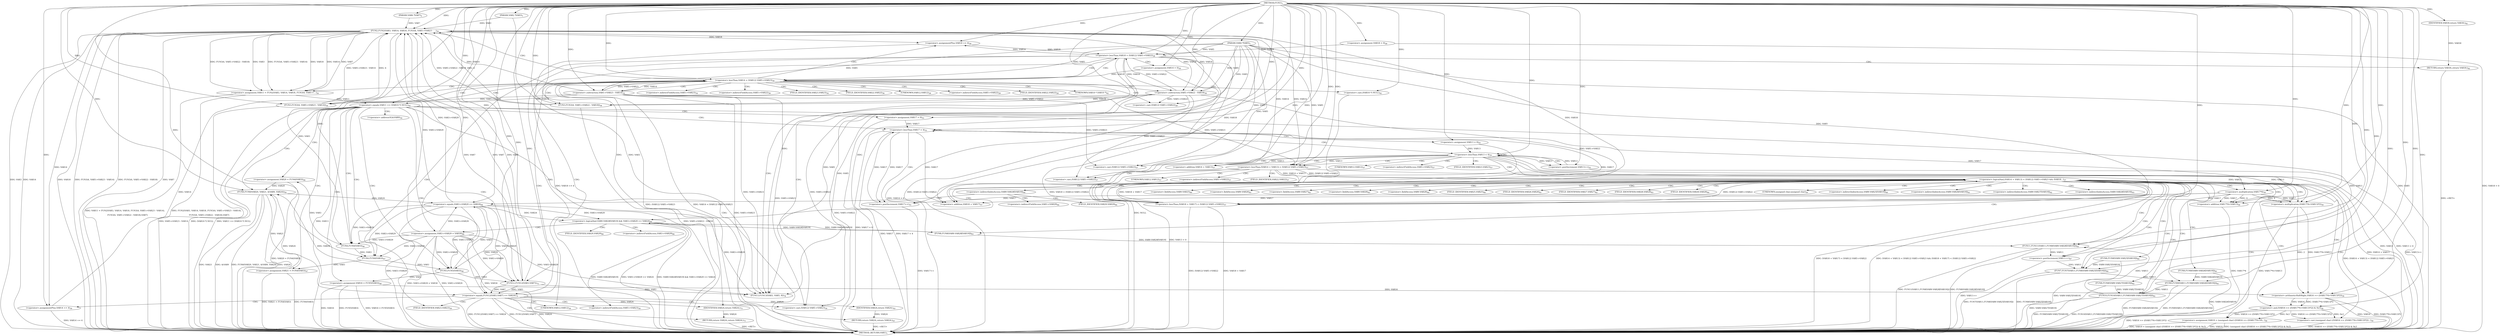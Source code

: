 digraph "FUN1" {  
"8" [label = <(METHOD,FUN1)<SUB>1</SUB>> ]
"228" [label = <(METHOD_RETURN,VAR1)<SUB>1</SUB>> ]
"9" [label = <(PARAM,VAR2 *VAR3)<SUB>1</SUB>> ]
"10" [label = <(PARAM,VAR4 *VAR5)<SUB>1</SUB>> ]
"11" [label = <(PARAM,VAR6 *VAR7)<SUB>2</SUB>> ]
"222" [label = <(FUN13,FUN13(VAR3, VAR5, 8))<SUB>78</SUB>> ]
"226" [label = <(RETURN,return VAR30;,return VAR30;)<SUB>82</SUB>> ]
"28" [label = <(&lt;operator&gt;.lessThan,VAR18 &lt; (VAR12) VAR5-&gt;VAR22)<SUB>28</SUB>> ]
"35" [label = <(&lt;operator&gt;.assignmentPlus,VAR18 += 4)<SUB>28</SUB>> ]
"227" [label = <(IDENTIFIER,VAR30,return VAR30;)<SUB>82</SUB>> ]
"25" [label = <(&lt;operator&gt;.assignment,VAR18 = 0)<SUB>28</SUB>> ]
"30" [label = <(&lt;operator&gt;.cast,(VAR12) VAR5-&gt;VAR22)<SUB>28</SUB>> ]
"44" [label = <(&lt;operator&gt;.lessThan,VAR14 &lt; (VAR12) VAR5-&gt;VAR23)<SUB>30</SUB>> ]
"51" [label = <(&lt;operator&gt;.assignmentPlus,VAR14 += 4)<SUB>30</SUB>> ]
"41" [label = <(&lt;operator&gt;.assignment,VAR14 = 0)<SUB>30</SUB>> ]
"55" [label = <(&lt;operator&gt;.assignment,VAR11 = FUN2(VAR3, VAR14, VAR18, FUN3(4, VAR5-&gt;...)<SUB>34</SUB>> ]
"85" [label = <(&lt;operator&gt;.assignment,VAR20 = FUN4(VAR3))<SUB>46</SUB>> ]
"89" [label = <(&lt;operator&gt;.assignment,VAR21 = FUN4(VAR3))<SUB>47</SUB>> ]
"93" [label = <(&lt;operator&gt;.assignment,VAR16 = FUN5(VAR3))<SUB>48</SUB>> ]
"97" [label = <(FUN6,FUN6(VAR20, VAR21, &amp;VAR9, VAR24))<SUB>50</SUB>> ]
"46" [label = <(&lt;operator&gt;.cast,(VAR12) VAR5-&gt;VAR23)<SUB>30</SUB>> ]
"77" [label = <(&lt;operator&gt;.equals,VAR11 == (VAR10 *) NULL)<SUB>42</SUB>> ]
"108" [label = <(&lt;operator&gt;.lessThan,VAR17 &lt; 4)<SUB>53</SUB>> ]
"111" [label = <(&lt;operator&gt;.postIncrement,VAR17++)<SUB>53</SUB>> ]
"214" [label = <(&lt;operator&gt;.equals,FUN12(VAR3,VAR7) == VAR24)<SUB>72</SUB>> ]
"57" [label = <(FUN2,FUN2(VAR3, VAR14, VAR18, FUN3(4, VAR5-&gt;VAR23 - ...)<SUB>34</SUB>> ]
"83" [label = <(RETURN,return VAR24;,return VAR24;)<SUB>43</SUB>> ]
"87" [label = <(FUN4,FUN4(VAR3))<SUB>46</SUB>> ]
"91" [label = <(FUN4,FUN4(VAR3))<SUB>47</SUB>> ]
"95" [label = <(FUN5,FUN5(VAR3))<SUB>48</SUB>> ]
"105" [label = <(&lt;operator&gt;.assignment,VAR17 = 0)<SUB>53</SUB>> ]
"220" [label = <(RETURN,return VAR24;,return VAR24;)<SUB>73</SUB>> ]
"61" [label = <(FUN3,FUN3(4, VAR5-&gt;VAR23 - VAR14))<SUB>34</SUB>> ]
"68" [label = <(FUN3,FUN3(4, VAR5-&gt;VAR22 - VAR18))<SUB>36</SUB>> ]
"79" [label = <(&lt;operator&gt;.cast,(VAR10 *) NULL)<SUB>42</SUB>> ]
"84" [label = <(IDENTIFIER,VAR24,return VAR24;)<SUB>43</SUB>> ]
"119" [label = <(&lt;operator&gt;.lessThan,VAR13 &lt; 4)<SUB>55</SUB>> ]
"122" [label = <(&lt;operator&gt;.postIncrement,VAR13++)<SUB>55</SUB>> ]
"215" [label = <(FUN12,FUN12(VAR3,VAR7))<SUB>72</SUB>> ]
"221" [label = <(IDENTIFIER,VAR24,return VAR24;)<SUB>73</SUB>> ]
"63" [label = <(&lt;operator&gt;.subtraction,VAR5-&gt;VAR23 - VAR14)<SUB>34</SUB>> ]
"70" [label = <(&lt;operator&gt;.subtraction,VAR5-&gt;VAR22 - VAR18)<SUB>36</SUB>> ]
"116" [label = <(&lt;operator&gt;.assignment,VAR13 = 0)<SUB>55</SUB>> ]
"126" [label = <(&lt;operator&gt;.logicalAnd,(VAR14 + VAR13) &lt; (VAR12) VAR5-&gt;VAR23 &amp;&amp; (VAR18...)<SUB>57</SUB>> ]
"146" [label = <(&lt;operator&gt;.assignment,VAR19 = (unsigned char) ((VAR16 &gt;&gt; ((VAR17*4+VA...)<SUB>59</SUB>> ]
"161" [label = <(FUN7,FUN7(VAR11,FUN8(VAR9.VAR25[VAR19])))<SUB>60</SUB>> ]
"169" [label = <(FUN9,FUN9(VAR11,FUN8(VAR9.VAR26[VAR19])))<SUB>61</SUB>> ]
"177" [label = <(FUN10,FUN10(VAR11,FUN8(VAR9.VAR27[VAR19])))<SUB>62</SUB>> ]
"185" [label = <(FUN11,FUN11(VAR11,FUN8(VAR9.VAR28[VAR19])))<SUB>63</SUB>> ]
"211" [label = <(&lt;operator&gt;.postIncrement,VAR11++)<SUB>67</SUB>> ]
"127" [label = <(&lt;operator&gt;.lessThan,(VAR14 + VAR13) &lt; (VAR12) VAR5-&gt;VAR23)<SUB>57</SUB>> ]
"136" [label = <(&lt;operator&gt;.lessThan,(VAR18 + VAR17) &lt; (VAR12) VAR5-&gt;VAR22)<SUB>57</SUB>> ]
"194" [label = <(&lt;operator&gt;.logicalAnd,VAR9.VAR28[VAR19] &amp;&amp; VAR3-&gt;VAR29 == VAR24)<SUB>64</SUB>> ]
"128" [label = <(&lt;operator&gt;.addition,VAR14 + VAR13)<SUB>57</SUB>> ]
"131" [label = <(&lt;operator&gt;.cast,(VAR12) VAR5-&gt;VAR23)<SUB>57</SUB>> ]
"137" [label = <(&lt;operator&gt;.addition,VAR18 + VAR17)<SUB>57</SUB>> ]
"140" [label = <(&lt;operator&gt;.cast,(VAR12) VAR5-&gt;VAR22)<SUB>57</SUB>> ]
"148" [label = <(&lt;operator&gt;.cast,(unsigned char) ((VAR16 &gt;&gt; ((VAR17*4+VAR13)*2))...)<SUB>59</SUB>> ]
"163" [label = <(FUN8,FUN8(VAR9.VAR25[VAR19]))<SUB>60</SUB>> ]
"171" [label = <(FUN8,FUN8(VAR9.VAR26[VAR19]))<SUB>61</SUB>> ]
"179" [label = <(FUN8,FUN8(VAR9.VAR27[VAR19]))<SUB>62</SUB>> ]
"187" [label = <(FUN8,FUN8(VAR9.VAR28[VAR19]))<SUB>63</SUB>> ]
"206" [label = <(&lt;operator&gt;.assignment,VAR3-&gt;VAR29 = VAR30)<SUB>66</SUB>> ]
"150" [label = <(&lt;operator&gt;.and,(VAR16 &gt;&gt; ((VAR17*4+VAR13)*2)) &amp; 0x3)<SUB>59</SUB>> ]
"200" [label = <(&lt;operator&gt;.equals,VAR3-&gt;VAR29 == VAR24)<SUB>64</SUB>> ]
"151" [label = <(&lt;operator&gt;.arithmeticShiftRight,VAR16 &gt;&gt; ((VAR17*4+VAR13)*2))<SUB>59</SUB>> ]
"153" [label = <(&lt;operator&gt;.multiplication,(VAR17*4+VAR13)*2)<SUB>59</SUB>> ]
"154" [label = <(&lt;operator&gt;.addition,VAR17*4+VAR13)<SUB>59</SUB>> ]
"155" [label = <(&lt;operator&gt;.multiplication,VAR17*4)<SUB>59</SUB>> ]
"31" [label = <(UNKNOWN,VAR12,VAR12)<SUB>28</SUB>> ]
"32" [label = <(&lt;operator&gt;.indirectFieldAccess,VAR5-&gt;VAR22)<SUB>28</SUB>> ]
"34" [label = <(FIELD_IDENTIFIER,VAR22,VAR22)<SUB>28</SUB>> ]
"47" [label = <(UNKNOWN,VAR12,VAR12)<SUB>30</SUB>> ]
"48" [label = <(&lt;operator&gt;.indirectFieldAccess,VAR5-&gt;VAR23)<SUB>30</SUB>> ]
"100" [label = <(&lt;operator&gt;.addressOf,&amp;VAR9)<SUB>50</SUB>> ]
"50" [label = <(FIELD_IDENTIFIER,VAR23,VAR23)<SUB>30</SUB>> ]
"80" [label = <(UNKNOWN,VAR10 *,VAR10 *)<SUB>42</SUB>> ]
"64" [label = <(&lt;operator&gt;.indirectFieldAccess,VAR5-&gt;VAR23)<SUB>34</SUB>> ]
"71" [label = <(&lt;operator&gt;.indirectFieldAccess,VAR5-&gt;VAR22)<SUB>36</SUB>> ]
"66" [label = <(FIELD_IDENTIFIER,VAR23,VAR23)<SUB>34</SUB>> ]
"73" [label = <(FIELD_IDENTIFIER,VAR22,VAR22)<SUB>36</SUB>> ]
"132" [label = <(UNKNOWN,VAR12,VAR12)<SUB>57</SUB>> ]
"133" [label = <(&lt;operator&gt;.indirectFieldAccess,VAR5-&gt;VAR23)<SUB>57</SUB>> ]
"141" [label = <(UNKNOWN,VAR12,VAR12)<SUB>57</SUB>> ]
"142" [label = <(&lt;operator&gt;.indirectFieldAccess,VAR5-&gt;VAR22)<SUB>57</SUB>> ]
"149" [label = <(UNKNOWN,unsigned char,unsigned char)<SUB>59</SUB>> ]
"164" [label = <(&lt;operator&gt;.indirectIndexAccess,VAR9.VAR25[VAR19])<SUB>60</SUB>> ]
"172" [label = <(&lt;operator&gt;.indirectIndexAccess,VAR9.VAR26[VAR19])<SUB>61</SUB>> ]
"180" [label = <(&lt;operator&gt;.indirectIndexAccess,VAR9.VAR27[VAR19])<SUB>62</SUB>> ]
"188" [label = <(&lt;operator&gt;.indirectIndexAccess,VAR9.VAR28[VAR19])<SUB>63</SUB>> ]
"195" [label = <(&lt;operator&gt;.indirectIndexAccess,VAR9.VAR28[VAR19])<SUB>64</SUB>> ]
"135" [label = <(FIELD_IDENTIFIER,VAR23,VAR23)<SUB>57</SUB>> ]
"144" [label = <(FIELD_IDENTIFIER,VAR22,VAR22)<SUB>57</SUB>> ]
"165" [label = <(&lt;operator&gt;.fieldAccess,VAR9.VAR25)<SUB>60</SUB>> ]
"173" [label = <(&lt;operator&gt;.fieldAccess,VAR9.VAR26)<SUB>61</SUB>> ]
"181" [label = <(&lt;operator&gt;.fieldAccess,VAR9.VAR27)<SUB>62</SUB>> ]
"189" [label = <(&lt;operator&gt;.fieldAccess,VAR9.VAR28)<SUB>63</SUB>> ]
"196" [label = <(&lt;operator&gt;.fieldAccess,VAR9.VAR28)<SUB>64</SUB>> ]
"201" [label = <(&lt;operator&gt;.indirectFieldAccess,VAR3-&gt;VAR29)<SUB>64</SUB>> ]
"207" [label = <(&lt;operator&gt;.indirectFieldAccess,VAR3-&gt;VAR29)<SUB>66</SUB>> ]
"167" [label = <(FIELD_IDENTIFIER,VAR25,VAR25)<SUB>60</SUB>> ]
"175" [label = <(FIELD_IDENTIFIER,VAR26,VAR26)<SUB>61</SUB>> ]
"183" [label = <(FIELD_IDENTIFIER,VAR27,VAR27)<SUB>62</SUB>> ]
"191" [label = <(FIELD_IDENTIFIER,VAR28,VAR28)<SUB>63</SUB>> ]
"198" [label = <(FIELD_IDENTIFIER,VAR28,VAR28)<SUB>64</SUB>> ]
"203" [label = <(FIELD_IDENTIFIER,VAR29,VAR29)<SUB>64</SUB>> ]
"209" [label = <(FIELD_IDENTIFIER,VAR29,VAR29)<SUB>66</SUB>> ]
  "226" -> "228"  [ label = "DDG: &lt;RET&gt;"] 
  "220" -> "228"  [ label = "DDG: &lt;RET&gt;"] 
  "83" -> "228"  [ label = "DDG: &lt;RET&gt;"] 
  "10" -> "228"  [ label = "DDG: VAR5"] 
  "25" -> "228"  [ label = "DDG: VAR18 = 0"] 
  "28" -> "228"  [ label = "DDG: (VAR12) VAR5-&gt;VAR22"] 
  "28" -> "228"  [ label = "DDG: VAR18 &lt; (VAR12) VAR5-&gt;VAR22"] 
  "41" -> "228"  [ label = "DDG: VAR14 = 0"] 
  "44" -> "228"  [ label = "DDG: (VAR12) VAR5-&gt;VAR23"] 
  "44" -> "228"  [ label = "DDG: VAR14 &lt; (VAR12) VAR5-&gt;VAR23"] 
  "35" -> "228"  [ label = "DDG: VAR18 += 4"] 
  "57" -> "228"  [ label = "DDG: VAR3"] 
  "57" -> "228"  [ label = "DDG: VAR14"] 
  "57" -> "228"  [ label = "DDG: VAR18"] 
  "63" -> "228"  [ label = "DDG: VAR5-&gt;VAR23"] 
  "61" -> "228"  [ label = "DDG: VAR5-&gt;VAR23 - VAR14"] 
  "57" -> "228"  [ label = "DDG: FUN3(4, VAR5-&gt;VAR23 - VAR14)"] 
  "70" -> "228"  [ label = "DDG: VAR5-&gt;VAR22"] 
  "68" -> "228"  [ label = "DDG: VAR5-&gt;VAR22 - VAR18"] 
  "57" -> "228"  [ label = "DDG: FUN3(4, VAR5-&gt;VAR22 - VAR18)"] 
  "57" -> "228"  [ label = "DDG: VAR7"] 
  "55" -> "228"  [ label = "DDG: FUN2(VAR3, VAR14, VAR18, FUN3(4, VAR5-&gt;VAR23 - VAR14),

        FUN3(4, VAR5-&gt;VAR22 - VAR18),VAR7)"] 
  "55" -> "228"  [ label = "DDG: VAR11 = FUN2(VAR3, VAR14, VAR18, FUN3(4, VAR5-&gt;VAR23 - VAR14),

        FUN3(4, VAR5-&gt;VAR22 - VAR18),VAR7)"] 
  "77" -> "228"  [ label = "DDG: VAR11"] 
  "77" -> "228"  [ label = "DDG: (VAR10 *) NULL"] 
  "77" -> "228"  [ label = "DDG: VAR11 == (VAR10 *) NULL"] 
  "85" -> "228"  [ label = "DDG: VAR20 = FUN4(VAR3)"] 
  "89" -> "228"  [ label = "DDG: FUN4(VAR3)"] 
  "89" -> "228"  [ label = "DDG: VAR21 = FUN4(VAR3)"] 
  "93" -> "228"  [ label = "DDG: VAR16"] 
  "93" -> "228"  [ label = "DDG: FUN5(VAR3)"] 
  "93" -> "228"  [ label = "DDG: VAR16 = FUN5(VAR3)"] 
  "97" -> "228"  [ label = "DDG: VAR20"] 
  "97" -> "228"  [ label = "DDG: VAR21"] 
  "97" -> "228"  [ label = "DDG: &amp;VAR9"] 
  "97" -> "228"  [ label = "DDG: FUN6(VAR20, VAR21, &amp;VAR9, VAR24)"] 
  "105" -> "228"  [ label = "DDG: VAR17 = 0"] 
  "108" -> "228"  [ label = "DDG: VAR17"] 
  "108" -> "228"  [ label = "DDG: VAR17 &lt; 4"] 
  "214" -> "228"  [ label = "DDG: FUN12(VAR3,VAR7)"] 
  "214" -> "228"  [ label = "DDG: VAR24"] 
  "214" -> "228"  [ label = "DDG: FUN12(VAR3,VAR7) == VAR24"] 
  "51" -> "228"  [ label = "DDG: VAR14 += 4"] 
  "116" -> "228"  [ label = "DDG: VAR13 = 0"] 
  "119" -> "228"  [ label = "DDG: VAR13"] 
  "119" -> "228"  [ label = "DDG: VAR13 &lt; 4"] 
  "111" -> "228"  [ label = "DDG: VAR17++"] 
  "127" -> "228"  [ label = "DDG: VAR14 + VAR13"] 
  "126" -> "228"  [ label = "DDG: (VAR14 + VAR13) &lt; (VAR12) VAR5-&gt;VAR23"] 
  "136" -> "228"  [ label = "DDG: VAR18 + VAR17"] 
  "136" -> "228"  [ label = "DDG: (VAR12) VAR5-&gt;VAR22"] 
  "126" -> "228"  [ label = "DDG: (VAR18 + VAR17) &lt; (VAR12) VAR5-&gt;VAR22"] 
  "126" -> "228"  [ label = "DDG: (VAR14 + VAR13) &lt; (VAR12) VAR5-&gt;VAR23 &amp;&amp; (VAR18 + VAR17) &lt; (VAR12) VAR5-&gt;VAR22"] 
  "146" -> "228"  [ label = "DDG: VAR19"] 
  "151" -> "228"  [ label = "DDG: VAR16"] 
  "154" -> "228"  [ label = "DDG: VAR17*4"] 
  "153" -> "228"  [ label = "DDG: VAR17*4+VAR13"] 
  "151" -> "228"  [ label = "DDG: (VAR17*4+VAR13)*2"] 
  "150" -> "228"  [ label = "DDG: VAR16 &gt;&gt; ((VAR17*4+VAR13)*2)"] 
  "148" -> "228"  [ label = "DDG: (VAR16 &gt;&gt; ((VAR17*4+VAR13)*2)) &amp; 0x3"] 
  "146" -> "228"  [ label = "DDG: (unsigned char) ((VAR16 &gt;&gt; ((VAR17*4+VAR13)*2)) &amp; 0x3)"] 
  "146" -> "228"  [ label = "DDG: VAR19 = (unsigned char) ((VAR16 &gt;&gt; ((VAR17*4+VAR13)*2)) &amp; 0x3)"] 
  "163" -> "228"  [ label = "DDG: VAR9.VAR25[VAR19]"] 
  "161" -> "228"  [ label = "DDG: FUN8(VAR9.VAR25[VAR19])"] 
  "161" -> "228"  [ label = "DDG: FUN7(VAR11,FUN8(VAR9.VAR25[VAR19]))"] 
  "171" -> "228"  [ label = "DDG: VAR9.VAR26[VAR19]"] 
  "169" -> "228"  [ label = "DDG: FUN8(VAR9.VAR26[VAR19])"] 
  "169" -> "228"  [ label = "DDG: FUN9(VAR11,FUN8(VAR9.VAR26[VAR19]))"] 
  "179" -> "228"  [ label = "DDG: VAR9.VAR27[VAR19]"] 
  "177" -> "228"  [ label = "DDG: FUN8(VAR9.VAR27[VAR19])"] 
  "177" -> "228"  [ label = "DDG: FUN10(VAR11,FUN8(VAR9.VAR27[VAR19]))"] 
  "185" -> "228"  [ label = "DDG: FUN8(VAR9.VAR28[VAR19])"] 
  "185" -> "228"  [ label = "DDG: FUN11(VAR11,FUN8(VAR9.VAR28[VAR19]))"] 
  "194" -> "228"  [ label = "DDG: VAR9.VAR28[VAR19]"] 
  "200" -> "228"  [ label = "DDG: VAR3-&gt;VAR29"] 
  "194" -> "228"  [ label = "DDG: VAR3-&gt;VAR29 == VAR24"] 
  "194" -> "228"  [ label = "DDG: VAR9.VAR28[VAR19] &amp;&amp; VAR3-&gt;VAR29 == VAR24"] 
  "206" -> "228"  [ label = "DDG: VAR3-&gt;VAR29"] 
  "206" -> "228"  [ label = "DDG: VAR30"] 
  "206" -> "228"  [ label = "DDG: VAR3-&gt;VAR29 = VAR30"] 
  "211" -> "228"  [ label = "DDG: VAR11++"] 
  "122" -> "228"  [ label = "DDG: VAR13++"] 
  "79" -> "228"  [ label = "DDG: NULL"] 
  "8" -> "9"  [ label = "DDG: "] 
  "8" -> "10"  [ label = "DDG: "] 
  "8" -> "11"  [ label = "DDG: "] 
  "227" -> "226"  [ label = "DDG: VAR30"] 
  "8" -> "35"  [ label = "DDG: "] 
  "9" -> "222"  [ label = "DDG: VAR3"] 
  "215" -> "222"  [ label = "DDG: VAR3"] 
  "200" -> "222"  [ label = "DDG: VAR3-&gt;VAR29"] 
  "206" -> "222"  [ label = "DDG: VAR3-&gt;VAR29"] 
  "8" -> "222"  [ label = "DDG: "] 
  "10" -> "222"  [ label = "DDG: VAR5"] 
  "70" -> "222"  [ label = "DDG: VAR5-&gt;VAR22"] 
  "63" -> "222"  [ label = "DDG: VAR5-&gt;VAR23"] 
  "8" -> "227"  [ label = "DDG: "] 
  "8" -> "25"  [ label = "DDG: "] 
  "25" -> "28"  [ label = "DDG: VAR18"] 
  "35" -> "28"  [ label = "DDG: VAR18"] 
  "8" -> "28"  [ label = "DDG: "] 
  "10" -> "28"  [ label = "DDG: VAR5"] 
  "70" -> "28"  [ label = "DDG: VAR5-&gt;VAR22"] 
  "28" -> "35"  [ label = "DDG: VAR18"] 
  "57" -> "35"  [ label = "DDG: VAR18"] 
  "10" -> "30"  [ label = "DDG: VAR5"] 
  "70" -> "30"  [ label = "DDG: VAR5-&gt;VAR22"] 
  "8" -> "51"  [ label = "DDG: "] 
  "8" -> "41"  [ label = "DDG: "] 
  "41" -> "44"  [ label = "DDG: VAR14"] 
  "51" -> "44"  [ label = "DDG: VAR14"] 
  "8" -> "44"  [ label = "DDG: "] 
  "10" -> "44"  [ label = "DDG: VAR5"] 
  "63" -> "44"  [ label = "DDG: VAR5-&gt;VAR23"] 
  "57" -> "51"  [ label = "DDG: VAR14"] 
  "57" -> "55"  [ label = "DDG: FUN3(4, VAR5-&gt;VAR22 - VAR18)"] 
  "57" -> "55"  [ label = "DDG: VAR3"] 
  "57" -> "55"  [ label = "DDG: VAR14"] 
  "57" -> "55"  [ label = "DDG: VAR7"] 
  "57" -> "55"  [ label = "DDG: FUN3(4, VAR5-&gt;VAR23 - VAR14)"] 
  "57" -> "55"  [ label = "DDG: VAR18"] 
  "87" -> "85"  [ label = "DDG: VAR3"] 
  "91" -> "89"  [ label = "DDG: VAR3"] 
  "95" -> "93"  [ label = "DDG: VAR3"] 
  "10" -> "46"  [ label = "DDG: VAR5"] 
  "63" -> "46"  [ label = "DDG: VAR5-&gt;VAR23"] 
  "85" -> "97"  [ label = "DDG: VAR20"] 
  "8" -> "97"  [ label = "DDG: "] 
  "89" -> "97"  [ label = "DDG: VAR21"] 
  "214" -> "97"  [ label = "DDG: VAR24"] 
  "9" -> "57"  [ label = "DDG: VAR3"] 
  "215" -> "57"  [ label = "DDG: VAR3"] 
  "200" -> "57"  [ label = "DDG: VAR3-&gt;VAR29"] 
  "206" -> "57"  [ label = "DDG: VAR3-&gt;VAR29"] 
  "8" -> "57"  [ label = "DDG: "] 
  "63" -> "57"  [ label = "DDG: VAR14"] 
  "70" -> "57"  [ label = "DDG: VAR18"] 
  "61" -> "57"  [ label = "DDG: 4"] 
  "61" -> "57"  [ label = "DDG: VAR5-&gt;VAR23 - VAR14"] 
  "68" -> "57"  [ label = "DDG: 4"] 
  "68" -> "57"  [ label = "DDG: VAR5-&gt;VAR22 - VAR18"] 
  "11" -> "57"  [ label = "DDG: VAR7"] 
  "215" -> "57"  [ label = "DDG: VAR7"] 
  "55" -> "77"  [ label = "DDG: VAR11"] 
  "8" -> "77"  [ label = "DDG: "] 
  "84" -> "83"  [ label = "DDG: VAR24"] 
  "57" -> "87"  [ label = "DDG: VAR3"] 
  "200" -> "87"  [ label = "DDG: VAR3-&gt;VAR29"] 
  "206" -> "87"  [ label = "DDG: VAR3-&gt;VAR29"] 
  "8" -> "87"  [ label = "DDG: "] 
  "87" -> "91"  [ label = "DDG: VAR3"] 
  "200" -> "91"  [ label = "DDG: VAR3-&gt;VAR29"] 
  "206" -> "91"  [ label = "DDG: VAR3-&gt;VAR29"] 
  "8" -> "91"  [ label = "DDG: "] 
  "91" -> "95"  [ label = "DDG: VAR3"] 
  "200" -> "95"  [ label = "DDG: VAR3-&gt;VAR29"] 
  "206" -> "95"  [ label = "DDG: VAR3-&gt;VAR29"] 
  "8" -> "95"  [ label = "DDG: "] 
  "8" -> "105"  [ label = "DDG: "] 
  "105" -> "108"  [ label = "DDG: VAR17"] 
  "111" -> "108"  [ label = "DDG: VAR17"] 
  "8" -> "108"  [ label = "DDG: "] 
  "108" -> "111"  [ label = "DDG: VAR17"] 
  "155" -> "111"  [ label = "DDG: VAR17"] 
  "8" -> "111"  [ label = "DDG: "] 
  "215" -> "214"  [ label = "DDG: VAR3"] 
  "215" -> "214"  [ label = "DDG: VAR7"] 
  "97" -> "214"  [ label = "DDG: VAR24"] 
  "200" -> "214"  [ label = "DDG: VAR24"] 
  "8" -> "214"  [ label = "DDG: "] 
  "221" -> "220"  [ label = "DDG: VAR24"] 
  "8" -> "61"  [ label = "DDG: "] 
  "63" -> "61"  [ label = "DDG: VAR5-&gt;VAR23"] 
  "63" -> "61"  [ label = "DDG: VAR14"] 
  "8" -> "68"  [ label = "DDG: "] 
  "70" -> "68"  [ label = "DDG: VAR5-&gt;VAR22"] 
  "70" -> "68"  [ label = "DDG: VAR18"] 
  "8" -> "79"  [ label = "DDG: "] 
  "214" -> "84"  [ label = "DDG: VAR24"] 
  "8" -> "84"  [ label = "DDG: "] 
  "95" -> "215"  [ label = "DDG: VAR3"] 
  "200" -> "215"  [ label = "DDG: VAR3-&gt;VAR29"] 
  "206" -> "215"  [ label = "DDG: VAR3-&gt;VAR29"] 
  "8" -> "215"  [ label = "DDG: "] 
  "57" -> "215"  [ label = "DDG: VAR7"] 
  "214" -> "221"  [ label = "DDG: VAR24"] 
  "8" -> "221"  [ label = "DDG: "] 
  "10" -> "63"  [ label = "DDG: VAR5"] 
  "44" -> "63"  [ label = "DDG: VAR14"] 
  "8" -> "63"  [ label = "DDG: "] 
  "10" -> "70"  [ label = "DDG: VAR5"] 
  "28" -> "70"  [ label = "DDG: VAR18"] 
  "57" -> "70"  [ label = "DDG: VAR18"] 
  "8" -> "70"  [ label = "DDG: "] 
  "8" -> "116"  [ label = "DDG: "] 
  "116" -> "119"  [ label = "DDG: VAR13"] 
  "122" -> "119"  [ label = "DDG: VAR13"] 
  "8" -> "119"  [ label = "DDG: "] 
  "8" -> "122"  [ label = "DDG: "] 
  "119" -> "122"  [ label = "DDG: VAR13"] 
  "127" -> "126"  [ label = "DDG: VAR14 + VAR13"] 
  "127" -> "126"  [ label = "DDG: (VAR12) VAR5-&gt;VAR23"] 
  "136" -> "126"  [ label = "DDG: VAR18 + VAR17"] 
  "136" -> "126"  [ label = "DDG: (VAR12) VAR5-&gt;VAR22"] 
  "150" -> "146"  [ label = "DDG: VAR16 &gt;&gt; ((VAR17*4+VAR13)*2)"] 
  "150" -> "146"  [ label = "DDG: 0x3"] 
  "57" -> "127"  [ label = "DDG: VAR14"] 
  "8" -> "127"  [ label = "DDG: "] 
  "119" -> "127"  [ label = "DDG: VAR13"] 
  "10" -> "127"  [ label = "DDG: VAR5"] 
  "63" -> "127"  [ label = "DDG: VAR5-&gt;VAR23"] 
  "57" -> "136"  [ label = "DDG: VAR18"] 
  "8" -> "136"  [ label = "DDG: "] 
  "108" -> "136"  [ label = "DDG: VAR17"] 
  "155" -> "136"  [ label = "DDG: VAR17"] 
  "10" -> "136"  [ label = "DDG: VAR5"] 
  "70" -> "136"  [ label = "DDG: VAR5-&gt;VAR22"] 
  "77" -> "161"  [ label = "DDG: VAR11"] 
  "211" -> "161"  [ label = "DDG: VAR11"] 
  "8" -> "161"  [ label = "DDG: "] 
  "163" -> "161"  [ label = "DDG: VAR9.VAR25[VAR19]"] 
  "161" -> "169"  [ label = "DDG: VAR11"] 
  "8" -> "169"  [ label = "DDG: "] 
  "171" -> "169"  [ label = "DDG: VAR9.VAR26[VAR19]"] 
  "169" -> "177"  [ label = "DDG: VAR11"] 
  "8" -> "177"  [ label = "DDG: "] 
  "179" -> "177"  [ label = "DDG: VAR9.VAR27[VAR19]"] 
  "177" -> "185"  [ label = "DDG: VAR11"] 
  "8" -> "185"  [ label = "DDG: "] 
  "187" -> "185"  [ label = "DDG: VAR9.VAR28[VAR19]"] 
  "185" -> "211"  [ label = "DDG: VAR11"] 
  "8" -> "211"  [ label = "DDG: "] 
  "57" -> "128"  [ label = "DDG: VAR14"] 
  "8" -> "128"  [ label = "DDG: "] 
  "119" -> "128"  [ label = "DDG: VAR13"] 
  "10" -> "131"  [ label = "DDG: VAR5"] 
  "63" -> "131"  [ label = "DDG: VAR5-&gt;VAR23"] 
  "57" -> "137"  [ label = "DDG: VAR18"] 
  "8" -> "137"  [ label = "DDG: "] 
  "108" -> "137"  [ label = "DDG: VAR17"] 
  "155" -> "137"  [ label = "DDG: VAR17"] 
  "10" -> "140"  [ label = "DDG: VAR5"] 
  "70" -> "140"  [ label = "DDG: VAR5-&gt;VAR22"] 
  "150" -> "148"  [ label = "DDG: VAR16 &gt;&gt; ((VAR17*4+VAR13)*2)"] 
  "150" -> "148"  [ label = "DDG: 0x3"] 
  "194" -> "187"  [ label = "DDG: VAR9.VAR28[VAR19]"] 
  "187" -> "194"  [ label = "DDG: VAR9.VAR28[VAR19]"] 
  "200" -> "194"  [ label = "DDG: VAR3-&gt;VAR29"] 
  "200" -> "194"  [ label = "DDG: VAR24"] 
  "8" -> "206"  [ label = "DDG: "] 
  "151" -> "150"  [ label = "DDG: VAR16"] 
  "151" -> "150"  [ label = "DDG: (VAR17*4+VAR13)*2"] 
  "8" -> "150"  [ label = "DDG: "] 
  "95" -> "200"  [ label = "DDG: VAR3"] 
  "206" -> "200"  [ label = "DDG: VAR3-&gt;VAR29"] 
  "97" -> "200"  [ label = "DDG: VAR24"] 
  "8" -> "200"  [ label = "DDG: "] 
  "93" -> "151"  [ label = "DDG: VAR16"] 
  "8" -> "151"  [ label = "DDG: "] 
  "153" -> "151"  [ label = "DDG: VAR17*4+VAR13"] 
  "153" -> "151"  [ label = "DDG: 2"] 
  "155" -> "153"  [ label = "DDG: VAR17"] 
  "155" -> "153"  [ label = "DDG: 4"] 
  "8" -> "153"  [ label = "DDG: "] 
  "119" -> "153"  [ label = "DDG: VAR13"] 
  "155" -> "154"  [ label = "DDG: VAR17"] 
  "155" -> "154"  [ label = "DDG: 4"] 
  "8" -> "154"  [ label = "DDG: "] 
  "119" -> "154"  [ label = "DDG: VAR13"] 
  "108" -> "155"  [ label = "DDG: VAR17"] 
  "8" -> "155"  [ label = "DDG: "] 
  "28" -> "226"  [ label = "CDG: "] 
  "28" -> "50"  [ label = "CDG: "] 
  "28" -> "44"  [ label = "CDG: "] 
  "28" -> "47"  [ label = "CDG: "] 
  "28" -> "48"  [ label = "CDG: "] 
  "28" -> "46"  [ label = "CDG: "] 
  "28" -> "41"  [ label = "CDG: "] 
  "28" -> "222"  [ label = "CDG: "] 
  "44" -> "30"  [ label = "CDG: "] 
  "44" -> "34"  [ label = "CDG: "] 
  "44" -> "68"  [ label = "CDG: "] 
  "44" -> "73"  [ label = "CDG: "] 
  "44" -> "77"  [ label = "CDG: "] 
  "44" -> "64"  [ label = "CDG: "] 
  "44" -> "57"  [ label = "CDG: "] 
  "44" -> "35"  [ label = "CDG: "] 
  "44" -> "79"  [ label = "CDG: "] 
  "44" -> "80"  [ label = "CDG: "] 
  "44" -> "61"  [ label = "CDG: "] 
  "44" -> "70"  [ label = "CDG: "] 
  "44" -> "32"  [ label = "CDG: "] 
  "44" -> "28"  [ label = "CDG: "] 
  "44" -> "66"  [ label = "CDG: "] 
  "44" -> "71"  [ label = "CDG: "] 
  "44" -> "63"  [ label = "CDG: "] 
  "44" -> "55"  [ label = "CDG: "] 
  "44" -> "31"  [ label = "CDG: "] 
  "77" -> "214"  [ label = "CDG: "] 
  "77" -> "85"  [ label = "CDG: "] 
  "77" -> "215"  [ label = "CDG: "] 
  "77" -> "95"  [ label = "CDG: "] 
  "77" -> "87"  [ label = "CDG: "] 
  "77" -> "97"  [ label = "CDG: "] 
  "77" -> "91"  [ label = "CDG: "] 
  "77" -> "93"  [ label = "CDG: "] 
  "77" -> "100"  [ label = "CDG: "] 
  "77" -> "108"  [ label = "CDG: "] 
  "77" -> "89"  [ label = "CDG: "] 
  "77" -> "83"  [ label = "CDG: "] 
  "77" -> "105"  [ label = "CDG: "] 
  "108" -> "119"  [ label = "CDG: "] 
  "108" -> "108"  [ label = "CDG: "] 
  "108" -> "111"  [ label = "CDG: "] 
  "108" -> "116"  [ label = "CDG: "] 
  "214" -> "51"  [ label = "CDG: "] 
  "214" -> "50"  [ label = "CDG: "] 
  "214" -> "44"  [ label = "CDG: "] 
  "214" -> "47"  [ label = "CDG: "] 
  "214" -> "48"  [ label = "CDG: "] 
  "214" -> "46"  [ label = "CDG: "] 
  "214" -> "220"  [ label = "CDG: "] 
  "119" -> "128"  [ label = "CDG: "] 
  "119" -> "131"  [ label = "CDG: "] 
  "119" -> "132"  [ label = "CDG: "] 
  "119" -> "119"  [ label = "CDG: "] 
  "119" -> "127"  [ label = "CDG: "] 
  "119" -> "122"  [ label = "CDG: "] 
  "119" -> "126"  [ label = "CDG: "] 
  "119" -> "135"  [ label = "CDG: "] 
  "119" -> "133"  [ label = "CDG: "] 
  "126" -> "167"  [ label = "CDG: "] 
  "126" -> "188"  [ label = "CDG: "] 
  "126" -> "154"  [ label = "CDG: "] 
  "126" -> "146"  [ label = "CDG: "] 
  "126" -> "169"  [ label = "CDG: "] 
  "126" -> "161"  [ label = "CDG: "] 
  "126" -> "163"  [ label = "CDG: "] 
  "126" -> "179"  [ label = "CDG: "] 
  "126" -> "196"  [ label = "CDG: "] 
  "126" -> "149"  [ label = "CDG: "] 
  "126" -> "150"  [ label = "CDG: "] 
  "126" -> "185"  [ label = "CDG: "] 
  "126" -> "151"  [ label = "CDG: "] 
  "126" -> "198"  [ label = "CDG: "] 
  "126" -> "189"  [ label = "CDG: "] 
  "126" -> "153"  [ label = "CDG: "] 
  "126" -> "181"  [ label = "CDG: "] 
  "126" -> "191"  [ label = "CDG: "] 
  "126" -> "195"  [ label = "CDG: "] 
  "126" -> "148"  [ label = "CDG: "] 
  "126" -> "187"  [ label = "CDG: "] 
  "126" -> "173"  [ label = "CDG: "] 
  "126" -> "194"  [ label = "CDG: "] 
  "126" -> "164"  [ label = "CDG: "] 
  "126" -> "155"  [ label = "CDG: "] 
  "126" -> "180"  [ label = "CDG: "] 
  "126" -> "171"  [ label = "CDG: "] 
  "126" -> "183"  [ label = "CDG: "] 
  "126" -> "177"  [ label = "CDG: "] 
  "126" -> "165"  [ label = "CDG: "] 
  "126" -> "211"  [ label = "CDG: "] 
  "126" -> "175"  [ label = "CDG: "] 
  "126" -> "172"  [ label = "CDG: "] 
  "127" -> "136"  [ label = "CDG: "] 
  "127" -> "144"  [ label = "CDG: "] 
  "127" -> "137"  [ label = "CDG: "] 
  "127" -> "141"  [ label = "CDG: "] 
  "127" -> "142"  [ label = "CDG: "] 
  "127" -> "140"  [ label = "CDG: "] 
  "194" -> "209"  [ label = "CDG: "] 
  "194" -> "206"  [ label = "CDG: "] 
  "194" -> "207"  [ label = "CDG: "] 
  "195" -> "201"  [ label = "CDG: "] 
  "195" -> "200"  [ label = "CDG: "] 
  "195" -> "203"  [ label = "CDG: "] 
}
